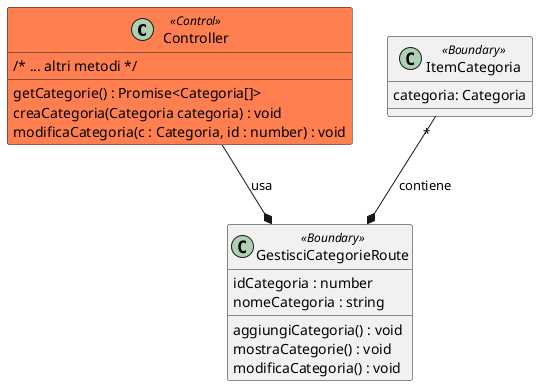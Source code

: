 @startuml


class Controller <<Control>> #coral{
/* ... altri metodi */
getCategorie() : Promise<Categoria[]>
creaCategoria(Categoria categoria) : void 
modificaCategoria(c : Categoria, id : number) : void
}

class GestisciCategorieRoute<<Boundary>> {
 idCategoria : number
nomeCategoria : string 

aggiungiCategoria() : void
mostraCategorie() : void
modificaCategoria() : void

}



class ItemCategoria <<Boundary>> {

    categoria: Categoria

}
ItemCategoria "*"--* GestisciCategorieRoute: contiene


Controller --* GestisciCategorieRoute: usa
@enduml
